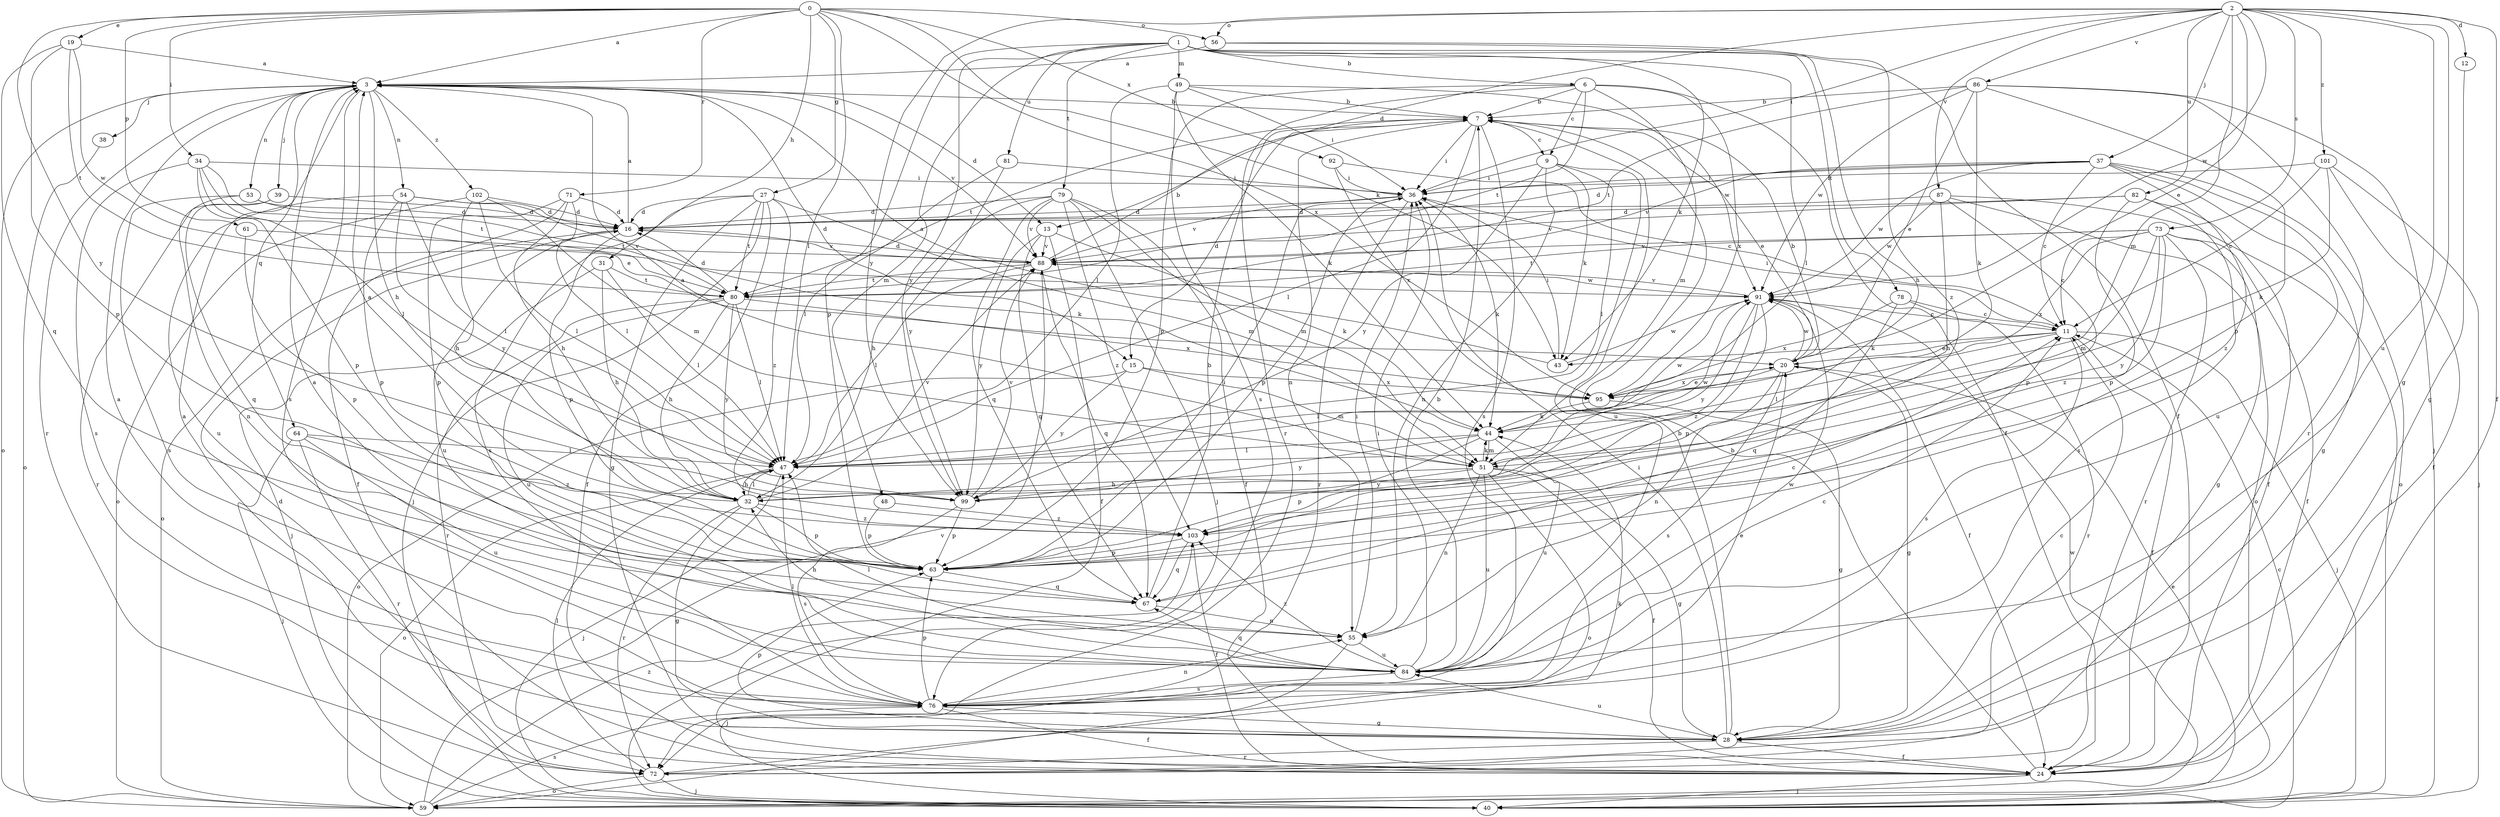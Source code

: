 strict digraph  {
0;
1;
2;
3;
6;
7;
9;
11;
12;
13;
15;
16;
19;
20;
24;
27;
28;
31;
32;
34;
36;
37;
38;
39;
40;
43;
44;
47;
48;
49;
51;
53;
54;
55;
56;
59;
61;
63;
64;
67;
71;
72;
73;
76;
78;
79;
80;
81;
82;
84;
86;
87;
88;
91;
92;
95;
99;
101;
102;
103;
0 -> 3  [label=a];
0 -> 19  [label=e];
0 -> 27  [label=g];
0 -> 31  [label=h];
0 -> 34  [label=i];
0 -> 43  [label=k];
0 -> 47  [label=l];
0 -> 56  [label=o];
0 -> 61  [label=p];
0 -> 71  [label=r];
0 -> 92  [label=x];
0 -> 95  [label=x];
0 -> 99  [label=y];
1 -> 6  [label=b];
1 -> 24  [label=f];
1 -> 43  [label=k];
1 -> 47  [label=l];
1 -> 48  [label=m];
1 -> 49  [label=m];
1 -> 63  [label=p];
1 -> 78  [label=t];
1 -> 79  [label=t];
1 -> 81  [label=u];
1 -> 99  [label=y];
2 -> 12  [label=d];
2 -> 13  [label=d];
2 -> 20  [label=e];
2 -> 24  [label=f];
2 -> 28  [label=g];
2 -> 36  [label=i];
2 -> 37  [label=j];
2 -> 51  [label=m];
2 -> 56  [label=o];
2 -> 73  [label=s];
2 -> 82  [label=u];
2 -> 84  [label=u];
2 -> 86  [label=v];
2 -> 87  [label=v];
2 -> 91  [label=w];
2 -> 99  [label=y];
2 -> 101  [label=z];
3 -> 7  [label=b];
3 -> 13  [label=d];
3 -> 15  [label=d];
3 -> 32  [label=h];
3 -> 38  [label=j];
3 -> 39  [label=j];
3 -> 53  [label=n];
3 -> 54  [label=n];
3 -> 59  [label=o];
3 -> 64  [label=q];
3 -> 72  [label=r];
3 -> 76  [label=s];
3 -> 88  [label=v];
3 -> 102  [label=z];
6 -> 7  [label=b];
6 -> 9  [label=c];
6 -> 24  [label=f];
6 -> 51  [label=m];
6 -> 63  [label=p];
6 -> 72  [label=r];
6 -> 80  [label=t];
6 -> 95  [label=x];
7 -> 9  [label=c];
7 -> 15  [label=d];
7 -> 20  [label=e];
7 -> 36  [label=i];
7 -> 47  [label=l];
7 -> 55  [label=n];
7 -> 76  [label=s];
7 -> 80  [label=t];
9 -> 36  [label=i];
9 -> 43  [label=k];
9 -> 47  [label=l];
9 -> 55  [label=n];
9 -> 84  [label=u];
9 -> 99  [label=y];
11 -> 20  [label=e];
11 -> 24  [label=f];
11 -> 36  [label=i];
11 -> 40  [label=j];
11 -> 43  [label=k];
11 -> 47  [label=l];
11 -> 76  [label=s];
12 -> 28  [label=g];
13 -> 24  [label=f];
13 -> 44  [label=k];
13 -> 67  [label=q];
13 -> 88  [label=v];
13 -> 99  [label=y];
15 -> 51  [label=m];
15 -> 59  [label=o];
15 -> 95  [label=x];
15 -> 99  [label=y];
16 -> 3  [label=a];
16 -> 59  [label=o];
16 -> 63  [label=p];
16 -> 84  [label=u];
16 -> 88  [label=v];
19 -> 3  [label=a];
19 -> 63  [label=p];
19 -> 67  [label=q];
19 -> 80  [label=t];
19 -> 91  [label=w];
20 -> 7  [label=b];
20 -> 28  [label=g];
20 -> 47  [label=l];
20 -> 55  [label=n];
20 -> 76  [label=s];
20 -> 91  [label=w];
20 -> 95  [label=x];
24 -> 7  [label=b];
24 -> 16  [label=d];
24 -> 40  [label=j];
27 -> 16  [label=d];
27 -> 24  [label=f];
27 -> 28  [label=g];
27 -> 40  [label=j];
27 -> 51  [label=m];
27 -> 76  [label=s];
27 -> 80  [label=t];
27 -> 103  [label=z];
28 -> 3  [label=a];
28 -> 7  [label=b];
28 -> 11  [label=c];
28 -> 24  [label=f];
28 -> 36  [label=i];
28 -> 63  [label=p];
28 -> 72  [label=r];
28 -> 84  [label=u];
31 -> 32  [label=h];
31 -> 40  [label=j];
31 -> 47  [label=l];
31 -> 80  [label=t];
32 -> 3  [label=a];
32 -> 28  [label=g];
32 -> 47  [label=l];
32 -> 63  [label=p];
32 -> 72  [label=r];
32 -> 88  [label=v];
32 -> 103  [label=z];
34 -> 20  [label=e];
34 -> 36  [label=i];
34 -> 47  [label=l];
34 -> 63  [label=p];
34 -> 76  [label=s];
34 -> 80  [label=t];
36 -> 16  [label=d];
36 -> 44  [label=k];
36 -> 63  [label=p];
36 -> 72  [label=r];
36 -> 88  [label=v];
37 -> 11  [label=c];
37 -> 16  [label=d];
37 -> 28  [label=g];
37 -> 36  [label=i];
37 -> 59  [label=o];
37 -> 84  [label=u];
37 -> 88  [label=v];
37 -> 91  [label=w];
37 -> 103  [label=z];
38 -> 59  [label=o];
39 -> 16  [label=d];
39 -> 67  [label=q];
39 -> 72  [label=r];
40 -> 11  [label=c];
40 -> 20  [label=e];
43 -> 3  [label=a];
43 -> 36  [label=i];
43 -> 91  [label=w];
44 -> 47  [label=l];
44 -> 51  [label=m];
44 -> 63  [label=p];
44 -> 84  [label=u];
44 -> 91  [label=w];
44 -> 99  [label=y];
47 -> 32  [label=h];
47 -> 40  [label=j];
47 -> 59  [label=o];
48 -> 63  [label=p];
48 -> 103  [label=z];
49 -> 7  [label=b];
49 -> 36  [label=i];
49 -> 44  [label=k];
49 -> 47  [label=l];
49 -> 76  [label=s];
49 -> 91  [label=w];
51 -> 3  [label=a];
51 -> 24  [label=f];
51 -> 28  [label=g];
51 -> 32  [label=h];
51 -> 44  [label=k];
51 -> 55  [label=n];
51 -> 59  [label=o];
51 -> 84  [label=u];
51 -> 91  [label=w];
51 -> 99  [label=y];
53 -> 16  [label=d];
53 -> 55  [label=n];
53 -> 76  [label=s];
53 -> 80  [label=t];
54 -> 16  [label=d];
54 -> 44  [label=k];
54 -> 47  [label=l];
54 -> 63  [label=p];
54 -> 84  [label=u];
54 -> 99  [label=y];
55 -> 32  [label=h];
55 -> 36  [label=i];
55 -> 40  [label=j];
55 -> 84  [label=u];
56 -> 3  [label=a];
56 -> 32  [label=h];
56 -> 103  [label=z];
59 -> 76  [label=s];
59 -> 88  [label=v];
59 -> 91  [label=w];
59 -> 103  [label=z];
61 -> 63  [label=p];
61 -> 88  [label=v];
63 -> 36  [label=i];
63 -> 67  [label=q];
64 -> 40  [label=j];
64 -> 47  [label=l];
64 -> 72  [label=r];
64 -> 84  [label=u];
64 -> 103  [label=z];
67 -> 7  [label=b];
67 -> 11  [label=c];
67 -> 55  [label=n];
71 -> 16  [label=d];
71 -> 24  [label=f];
71 -> 32  [label=h];
71 -> 47  [label=l];
71 -> 63  [label=p];
72 -> 40  [label=j];
72 -> 44  [label=k];
72 -> 47  [label=l];
72 -> 59  [label=o];
73 -> 11  [label=c];
73 -> 24  [label=f];
73 -> 28  [label=g];
73 -> 51  [label=m];
73 -> 72  [label=r];
73 -> 80  [label=t];
73 -> 88  [label=v];
73 -> 95  [label=x];
73 -> 99  [label=y];
73 -> 103  [label=z];
76 -> 3  [label=a];
76 -> 20  [label=e];
76 -> 24  [label=f];
76 -> 28  [label=g];
76 -> 47  [label=l];
76 -> 55  [label=n];
76 -> 63  [label=p];
78 -> 11  [label=c];
78 -> 67  [label=q];
78 -> 72  [label=r];
78 -> 95  [label=x];
79 -> 16  [label=d];
79 -> 24  [label=f];
79 -> 32  [label=h];
79 -> 40  [label=j];
79 -> 51  [label=m];
79 -> 67  [label=q];
79 -> 88  [label=v];
79 -> 103  [label=z];
80 -> 16  [label=d];
80 -> 32  [label=h];
80 -> 47  [label=l];
80 -> 72  [label=r];
80 -> 84  [label=u];
80 -> 95  [label=x];
80 -> 99  [label=y];
81 -> 36  [label=i];
81 -> 47  [label=l];
81 -> 99  [label=y];
82 -> 16  [label=d];
82 -> 24  [label=f];
82 -> 63  [label=p];
82 -> 76  [label=s];
82 -> 88  [label=v];
84 -> 3  [label=a];
84 -> 7  [label=b];
84 -> 11  [label=c];
84 -> 36  [label=i];
84 -> 47  [label=l];
84 -> 67  [label=q];
84 -> 76  [label=s];
84 -> 91  [label=w];
84 -> 103  [label=z];
86 -> 7  [label=b];
86 -> 20  [label=e];
86 -> 40  [label=j];
86 -> 44  [label=k];
86 -> 63  [label=p];
86 -> 72  [label=r];
86 -> 80  [label=t];
86 -> 91  [label=w];
87 -> 16  [label=d];
87 -> 32  [label=h];
87 -> 40  [label=j];
87 -> 59  [label=o];
87 -> 63  [label=p];
87 -> 91  [label=w];
88 -> 7  [label=b];
88 -> 16  [label=d];
88 -> 47  [label=l];
88 -> 67  [label=q];
88 -> 80  [label=t];
88 -> 91  [label=w];
91 -> 11  [label=c];
91 -> 24  [label=f];
91 -> 63  [label=p];
91 -> 88  [label=v];
91 -> 99  [label=y];
91 -> 103  [label=z];
92 -> 11  [label=c];
92 -> 36  [label=i];
92 -> 95  [label=x];
95 -> 20  [label=e];
95 -> 28  [label=g];
95 -> 44  [label=k];
99 -> 63  [label=p];
99 -> 76  [label=s];
99 -> 88  [label=v];
101 -> 11  [label=c];
101 -> 24  [label=f];
101 -> 36  [label=i];
101 -> 40  [label=j];
101 -> 44  [label=k];
102 -> 16  [label=d];
102 -> 32  [label=h];
102 -> 47  [label=l];
102 -> 51  [label=m];
102 -> 59  [label=o];
103 -> 24  [label=f];
103 -> 63  [label=p];
103 -> 67  [label=q];
}
